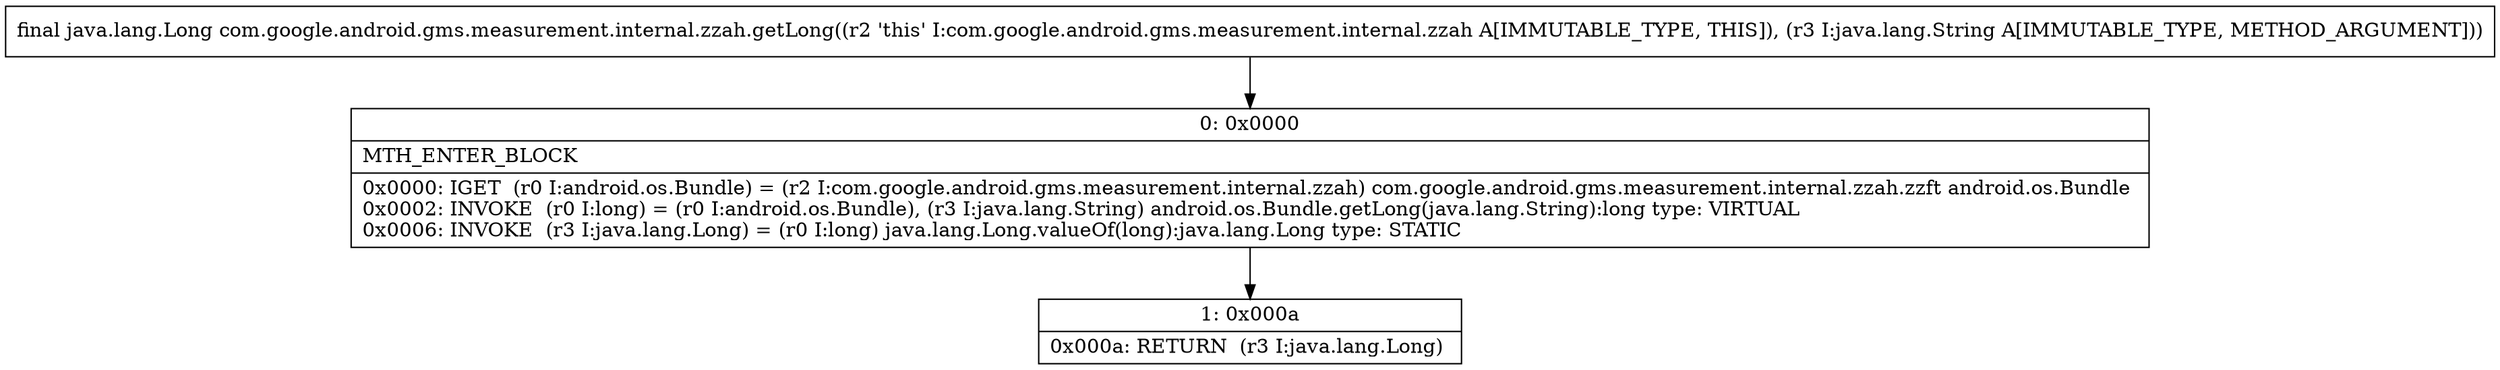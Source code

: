 digraph "CFG forcom.google.android.gms.measurement.internal.zzah.getLong(Ljava\/lang\/String;)Ljava\/lang\/Long;" {
Node_0 [shape=record,label="{0\:\ 0x0000|MTH_ENTER_BLOCK\l|0x0000: IGET  (r0 I:android.os.Bundle) = (r2 I:com.google.android.gms.measurement.internal.zzah) com.google.android.gms.measurement.internal.zzah.zzft android.os.Bundle \l0x0002: INVOKE  (r0 I:long) = (r0 I:android.os.Bundle), (r3 I:java.lang.String) android.os.Bundle.getLong(java.lang.String):long type: VIRTUAL \l0x0006: INVOKE  (r3 I:java.lang.Long) = (r0 I:long) java.lang.Long.valueOf(long):java.lang.Long type: STATIC \l}"];
Node_1 [shape=record,label="{1\:\ 0x000a|0x000a: RETURN  (r3 I:java.lang.Long) \l}"];
MethodNode[shape=record,label="{final java.lang.Long com.google.android.gms.measurement.internal.zzah.getLong((r2 'this' I:com.google.android.gms.measurement.internal.zzah A[IMMUTABLE_TYPE, THIS]), (r3 I:java.lang.String A[IMMUTABLE_TYPE, METHOD_ARGUMENT])) }"];
MethodNode -> Node_0;
Node_0 -> Node_1;
}

